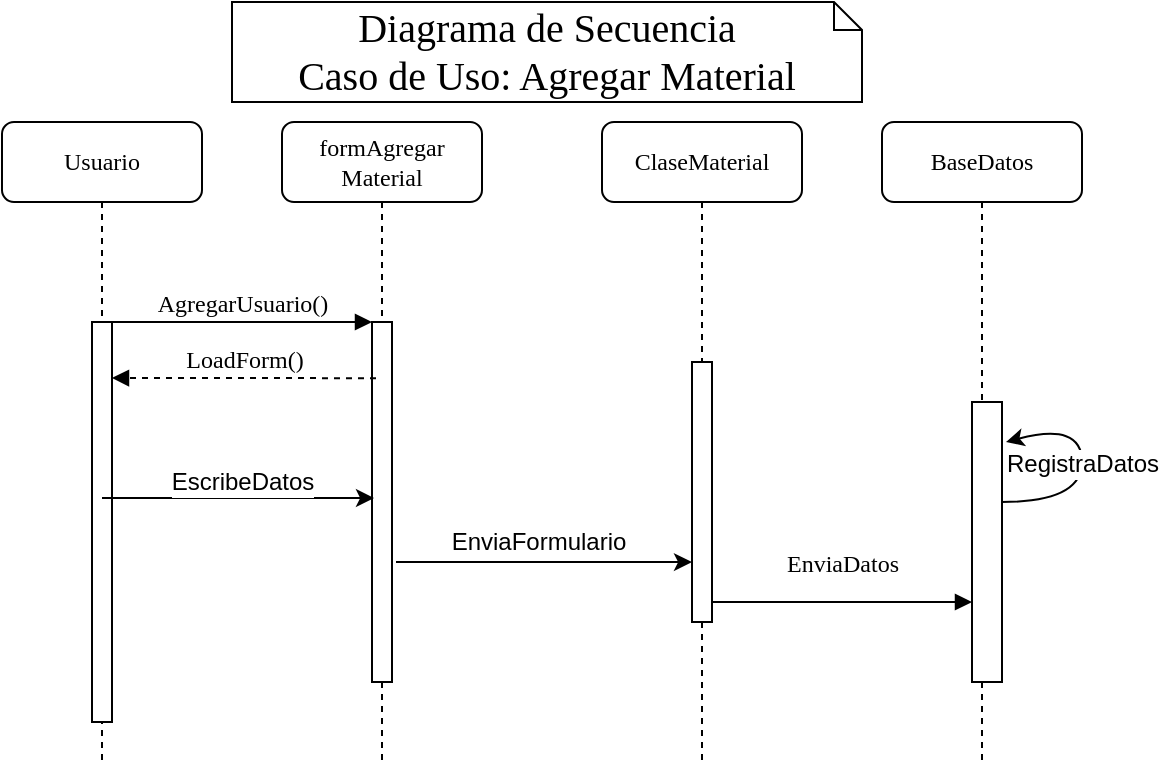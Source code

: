 <mxfile version="12.3.8" type="device" pages="1"><diagram name="Page-1" id="13e1069c-82ec-6db2-03f1-153e76fe0fe0"><mxGraphModel dx="1422" dy="791" grid="1" gridSize="10" guides="1" tooltips="1" connect="1" arrows="1" fold="1" page="1" pageScale="1" pageWidth="1100" pageHeight="850" background="#ffffff" math="0" shadow="0"><root><mxCell id="0"/><mxCell id="1" parent="0"/><mxCell id="7baba1c4bc27f4b0-2" value="formAgregar&lt;br&gt;Material" style="shape=umlLifeline;perimeter=lifelinePerimeter;whiteSpace=wrap;html=1;container=1;collapsible=0;recursiveResize=0;outlineConnect=0;rounded=1;shadow=0;comic=0;labelBackgroundColor=none;strokeWidth=1;fontFamily=Verdana;fontSize=12;align=center;" parent="1" vertex="1"><mxGeometry x="240" y="80" width="100" height="320" as="geometry"/></mxCell><mxCell id="7baba1c4bc27f4b0-10" value="" style="html=1;points=[];perimeter=orthogonalPerimeter;rounded=0;shadow=0;comic=0;labelBackgroundColor=none;strokeWidth=1;fontFamily=Verdana;fontSize=12;align=center;" parent="7baba1c4bc27f4b0-2" vertex="1"><mxGeometry x="45" y="100" width="10" height="180" as="geometry"/></mxCell><mxCell id="7baba1c4bc27f4b0-3" value="ClaseMaterial" style="shape=umlLifeline;perimeter=lifelinePerimeter;whiteSpace=wrap;html=1;container=1;collapsible=0;recursiveResize=0;outlineConnect=0;rounded=1;shadow=0;comic=0;labelBackgroundColor=none;strokeWidth=1;fontFamily=Verdana;fontSize=12;align=center;" parent="1" vertex="1"><mxGeometry x="400" y="80" width="100" height="320" as="geometry"/></mxCell><mxCell id="7baba1c4bc27f4b0-13" value="" style="html=1;points=[];perimeter=orthogonalPerimeter;rounded=0;shadow=0;comic=0;labelBackgroundColor=none;strokeWidth=1;fontFamily=Verdana;fontSize=12;align=center;" parent="7baba1c4bc27f4b0-3" vertex="1"><mxGeometry x="45" y="120" width="10" height="130" as="geometry"/></mxCell><mxCell id="7baba1c4bc27f4b0-4" value="BaseDatos" style="shape=umlLifeline;perimeter=lifelinePerimeter;whiteSpace=wrap;html=1;container=1;collapsible=0;recursiveResize=0;outlineConnect=0;rounded=1;shadow=0;comic=0;labelBackgroundColor=none;strokeWidth=1;fontFamily=Verdana;fontSize=12;align=center;" parent="1" vertex="1"><mxGeometry x="540" y="80" width="100" height="320" as="geometry"/></mxCell><mxCell id="7baba1c4bc27f4b0-8" value="Usuario" style="shape=umlLifeline;perimeter=lifelinePerimeter;whiteSpace=wrap;html=1;container=1;collapsible=0;recursiveResize=0;outlineConnect=0;rounded=1;shadow=0;comic=0;labelBackgroundColor=none;strokeWidth=1;fontFamily=Verdana;fontSize=12;align=center;" parent="1" vertex="1"><mxGeometry x="100" y="80" width="100" height="320" as="geometry"/></mxCell><mxCell id="7baba1c4bc27f4b0-9" value="" style="html=1;points=[];perimeter=orthogonalPerimeter;rounded=0;shadow=0;comic=0;labelBackgroundColor=none;strokeWidth=1;fontFamily=Verdana;fontSize=12;align=center;" parent="7baba1c4bc27f4b0-8" vertex="1"><mxGeometry x="45" y="100" width="10" height="200" as="geometry"/></mxCell><mxCell id="7baba1c4bc27f4b0-16" value="" style="html=1;points=[];perimeter=orthogonalPerimeter;rounded=0;shadow=0;comic=0;labelBackgroundColor=none;strokeWidth=1;fontFamily=Verdana;fontSize=12;align=center;" parent="1" vertex="1"><mxGeometry x="585" y="220" width="15" height="140" as="geometry"/></mxCell><mxCell id="7baba1c4bc27f4b0-17" value="EnviaDatos" style="html=1;verticalAlign=bottom;endArrow=block;labelBackgroundColor=none;fontFamily=Verdana;fontSize=12;edgeStyle=elbowEdgeStyle;elbow=vertical;" parent="1" source="7baba1c4bc27f4b0-13" target="7baba1c4bc27f4b0-16" edge="1"><mxGeometry y="10" relative="1" as="geometry"><mxPoint x="510" y="220" as="sourcePoint"/><Array as="points"><mxPoint x="520" y="320"/><mxPoint x="460" y="220"/></Array><mxPoint as="offset"/></mxGeometry></mxCell><mxCell id="7baba1c4bc27f4b0-11" value="AgregarUsuario()" style="html=1;verticalAlign=bottom;endArrow=block;entryX=0;entryY=0;labelBackgroundColor=none;fontFamily=Verdana;fontSize=12;edgeStyle=elbowEdgeStyle;elbow=vertical;" parent="1" source="7baba1c4bc27f4b0-9" target="7baba1c4bc27f4b0-10" edge="1"><mxGeometry relative="1" as="geometry"><mxPoint x="220" y="190" as="sourcePoint"/></mxGeometry></mxCell><mxCell id="7baba1c4bc27f4b0-14" value="LoadForm()" style="html=1;verticalAlign=bottom;endArrow=block;labelBackgroundColor=none;fontFamily=Verdana;fontSize=12;edgeStyle=elbowEdgeStyle;elbow=vertical;dashed=1;exitX=0.2;exitY=0.156;exitDx=0;exitDy=0;exitPerimeter=0;" parent="1" source="7baba1c4bc27f4b0-10" target="7baba1c4bc27f4b0-9" edge="1"><mxGeometry relative="1" as="geometry"><mxPoint x="278" y="210" as="sourcePoint"/><mxPoint x="162" y="210" as="targetPoint"/></mxGeometry></mxCell><mxCell id="7baba1c4bc27f4b0-40" value="Diagrama de Secuencia&lt;br style=&quot;font-size: 20px&quot;&gt;Caso de Uso: Agregar Material" style="shape=note;whiteSpace=wrap;html=1;size=14;verticalAlign=top;align=center;spacingTop=-6;rounded=0;shadow=0;comic=0;labelBackgroundColor=none;strokeWidth=1;fontFamily=Verdana;fontSize=20;" parent="1" vertex="1"><mxGeometry x="215" y="20" width="315" height="50" as="geometry"/></mxCell><mxCell id="9pW5uRAjS-SmAmnuEoZT-1" value="EscribeDatos" style="endArrow=classic;html=1;fontSize=12;entryX=0.1;entryY=0.328;entryDx=0;entryDy=0;entryPerimeter=0;exitX=0.5;exitY=0.44;exitDx=0;exitDy=0;exitPerimeter=0;" edge="1" parent="1" source="7baba1c4bc27f4b0-9"><mxGeometry x="0.029" y="8" width="50" height="50" relative="1" as="geometry"><mxPoint x="160" y="268" as="sourcePoint"/><mxPoint x="286" y="268.04" as="targetPoint"/><mxPoint as="offset"/></mxGeometry></mxCell><mxCell id="9pW5uRAjS-SmAmnuEoZT-2" value="EnviaFormulario" style="endArrow=classic;html=1;fontSize=12;exitX=1.2;exitY=0.667;exitDx=0;exitDy=0;exitPerimeter=0;" edge="1" parent="1" source="7baba1c4bc27f4b0-10" target="7baba1c4bc27f4b0-13"><mxGeometry x="-0.046" y="10" width="50" height="50" relative="1" as="geometry"><mxPoint x="300" y="300" as="sourcePoint"/><mxPoint x="440" y="300" as="targetPoint"/><mxPoint as="offset"/></mxGeometry></mxCell><mxCell id="9pW5uRAjS-SmAmnuEoZT-3" value="RegistraDatos" style="curved=1;endArrow=classic;html=1;fontSize=12;" edge="1" parent="1" source="7baba1c4bc27f4b0-16"><mxGeometry width="50" height="50" relative="1" as="geometry"><mxPoint x="620" y="270" as="sourcePoint"/><mxPoint x="602" y="240" as="targetPoint"/><Array as="points"><mxPoint x="640" y="270"/><mxPoint x="640" y="230"/></Array></mxGeometry></mxCell></root></mxGraphModel></diagram></mxfile>